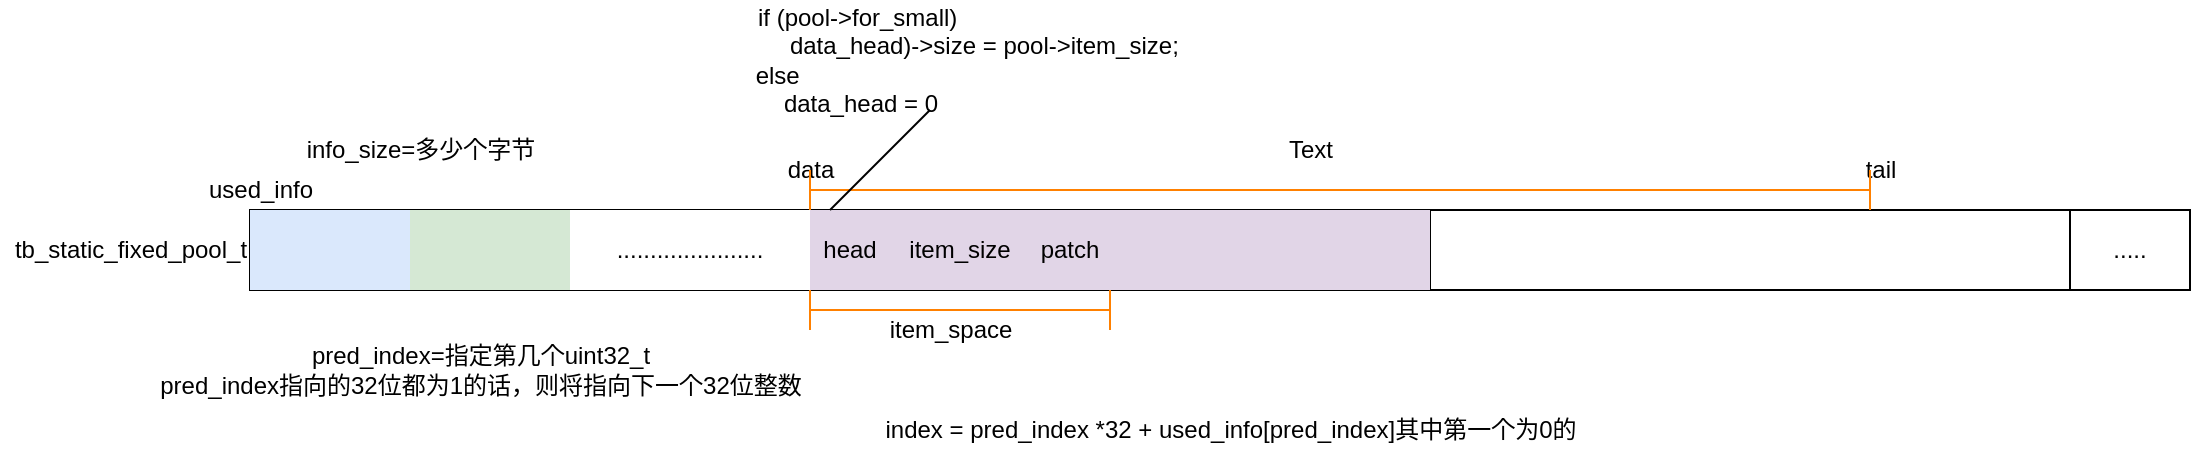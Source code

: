 <mxfile version="14.2.9" type="github">
  <diagram name="Page-1" id="9f46799a-70d6-7492-0946-bef42562c5a5">
    <mxGraphModel dx="948" dy="501" grid="1" gridSize="10" guides="1" tooltips="1" connect="1" arrows="1" fold="1" page="1" pageScale="1" pageWidth="1100" pageHeight="850" background="#ffffff" math="0" shadow="0">
      <root>
        <mxCell id="0" />
        <mxCell id="1" parent="0" />
        <mxCell id="ns0ysuGmTws9no43gIbs-89" value="" style="shape=table;html=1;whiteSpace=wrap;startSize=0;container=1;collapsible=0;childLayout=tableLayout;" vertex="1" parent="1">
          <mxGeometry x="260" y="140" width="970" height="40" as="geometry" />
        </mxCell>
        <mxCell id="ns0ysuGmTws9no43gIbs-90" value="" style="shape=partialRectangle;html=1;whiteSpace=wrap;collapsible=0;dropTarget=0;pointerEvents=0;fillColor=none;top=0;left=0;bottom=0;right=0;points=[[0,0.5],[1,0.5]];portConstraint=eastwest;" vertex="1" parent="ns0ysuGmTws9no43gIbs-89">
          <mxGeometry width="970" height="40" as="geometry" />
        </mxCell>
        <mxCell id="ns0ysuGmTws9no43gIbs-91" value="" style="shape=partialRectangle;html=1;whiteSpace=wrap;connectable=0;overflow=hidden;fillColor=#dae8fc;top=0;left=0;bottom=0;right=0;strokeColor=#6c8ebf;" vertex="1" parent="ns0ysuGmTws9no43gIbs-90">
          <mxGeometry width="20" height="40" as="geometry" />
        </mxCell>
        <mxCell id="ns0ysuGmTws9no43gIbs-92" value="" style="shape=partialRectangle;html=1;whiteSpace=wrap;connectable=0;overflow=hidden;fillColor=#dae8fc;top=0;left=0;bottom=0;right=0;strokeColor=#6c8ebf;" vertex="1" parent="ns0ysuGmTws9no43gIbs-90">
          <mxGeometry x="20" width="20" height="40" as="geometry" />
        </mxCell>
        <mxCell id="ns0ysuGmTws9no43gIbs-93" value="" style="shape=partialRectangle;html=1;whiteSpace=wrap;connectable=0;overflow=hidden;fillColor=#dae8fc;top=0;left=0;bottom=0;right=0;strokeColor=#6c8ebf;" vertex="1" parent="ns0ysuGmTws9no43gIbs-90">
          <mxGeometry x="40" width="20" height="40" as="geometry" />
        </mxCell>
        <mxCell id="ns0ysuGmTws9no43gIbs-94" value="" style="shape=partialRectangle;html=1;whiteSpace=wrap;connectable=0;overflow=hidden;fillColor=#dae8fc;top=0;left=0;bottom=0;right=0;strokeColor=#6c8ebf;" vertex="1" parent="ns0ysuGmTws9no43gIbs-90">
          <mxGeometry x="60" width="20" height="40" as="geometry" />
        </mxCell>
        <mxCell id="ns0ysuGmTws9no43gIbs-97" style="shape=partialRectangle;html=1;whiteSpace=wrap;connectable=0;overflow=hidden;fillColor=#d5e8d4;top=0;left=0;bottom=0;right=0;strokeColor=#82b366;" vertex="1" parent="ns0ysuGmTws9no43gIbs-90">
          <mxGeometry x="80" width="20" height="40" as="geometry" />
        </mxCell>
        <mxCell id="ns0ysuGmTws9no43gIbs-127" style="shape=partialRectangle;html=1;whiteSpace=wrap;connectable=0;overflow=hidden;fillColor=#d5e8d4;top=0;left=0;bottom=0;right=0;strokeColor=#82b366;" vertex="1" parent="ns0ysuGmTws9no43gIbs-90">
          <mxGeometry x="100" width="20" height="40" as="geometry" />
        </mxCell>
        <mxCell id="ns0ysuGmTws9no43gIbs-126" style="shape=partialRectangle;html=1;whiteSpace=wrap;connectable=0;overflow=hidden;fillColor=#d5e8d4;top=0;left=0;bottom=0;right=0;strokeColor=#82b366;" vertex="1" parent="ns0ysuGmTws9no43gIbs-90">
          <mxGeometry x="120" width="20" height="40" as="geometry" />
        </mxCell>
        <mxCell id="ns0ysuGmTws9no43gIbs-125" style="shape=partialRectangle;html=1;whiteSpace=wrap;connectable=0;overflow=hidden;fillColor=#d5e8d4;top=0;left=0;bottom=0;right=0;strokeColor=#82b366;" vertex="1" parent="ns0ysuGmTws9no43gIbs-90">
          <mxGeometry x="140" width="20" height="40" as="geometry" />
        </mxCell>
        <mxCell id="ns0ysuGmTws9no43gIbs-128" value="......................" style="shape=partialRectangle;html=1;whiteSpace=wrap;connectable=0;overflow=hidden;top=0;left=0;bottom=0;right=0;" vertex="1" parent="ns0ysuGmTws9no43gIbs-90">
          <mxGeometry x="160" width="120" height="40" as="geometry" />
        </mxCell>
        <mxCell id="ns0ysuGmTws9no43gIbs-95" value="head" style="shape=partialRectangle;html=1;whiteSpace=wrap;connectable=0;overflow=hidden;fillColor=#e1d5e7;top=0;left=0;bottom=0;right=0;strokeColor=#9673a6;" vertex="1" parent="ns0ysuGmTws9no43gIbs-90">
          <mxGeometry x="280" width="40" height="40" as="geometry" />
        </mxCell>
        <mxCell id="ns0ysuGmTws9no43gIbs-96" value="item_size" style="shape=partialRectangle;html=1;whiteSpace=wrap;connectable=0;overflow=hidden;fillColor=#e1d5e7;top=0;left=0;bottom=0;right=0;strokeColor=#9673a6;" vertex="1" parent="ns0ysuGmTws9no43gIbs-90">
          <mxGeometry x="320" width="70" height="40" as="geometry" />
        </mxCell>
        <mxCell id="ns0ysuGmTws9no43gIbs-148" value="patch" style="shape=partialRectangle;html=1;whiteSpace=wrap;connectable=0;overflow=hidden;fillColor=#e1d5e7;top=0;left=0;bottom=0;right=0;strokeColor=#9673a6;" vertex="1" parent="ns0ysuGmTws9no43gIbs-90">
          <mxGeometry x="390" width="40" height="40" as="geometry" />
        </mxCell>
        <mxCell id="ns0ysuGmTws9no43gIbs-159" style="shape=partialRectangle;html=1;whiteSpace=wrap;connectable=0;overflow=hidden;fillColor=#e1d5e7;top=0;left=0;bottom=0;right=0;strokeColor=#9673a6;" vertex="1" parent="ns0ysuGmTws9no43gIbs-90">
          <mxGeometry x="430" width="40" height="40" as="geometry" />
        </mxCell>
        <mxCell id="ns0ysuGmTws9no43gIbs-158" style="shape=partialRectangle;html=1;whiteSpace=wrap;connectable=0;overflow=hidden;fillColor=#e1d5e7;top=0;left=0;bottom=0;right=0;strokeColor=#9673a6;" vertex="1" parent="ns0ysuGmTws9no43gIbs-90">
          <mxGeometry x="470" width="40" height="40" as="geometry" />
        </mxCell>
        <mxCell id="ns0ysuGmTws9no43gIbs-157" style="shape=partialRectangle;html=1;whiteSpace=wrap;connectable=0;overflow=hidden;fillColor=#e1d5e7;top=0;left=0;bottom=0;right=0;strokeColor=#9673a6;" vertex="1" parent="ns0ysuGmTws9no43gIbs-90">
          <mxGeometry x="510" width="40" height="40" as="geometry" />
        </mxCell>
        <mxCell id="ns0ysuGmTws9no43gIbs-156" style="shape=partialRectangle;html=1;whiteSpace=wrap;connectable=0;overflow=hidden;fillColor=#e1d5e7;top=0;left=0;bottom=0;right=0;strokeColor=#9673a6;" vertex="1" parent="ns0ysuGmTws9no43gIbs-90">
          <mxGeometry x="550" width="40" height="40" as="geometry" />
        </mxCell>
        <mxCell id="ns0ysuGmTws9no43gIbs-146" style="shape=partialRectangle;html=1;whiteSpace=wrap;connectable=0;overflow=hidden;fillColor=none;top=0;left=0;bottom=0;right=0;" vertex="1" parent="ns0ysuGmTws9no43gIbs-90">
          <mxGeometry x="590" width="320" height="40" as="geometry" />
        </mxCell>
        <mxCell id="ns0ysuGmTws9no43gIbs-147" value="....." style="shape=partialRectangle;html=1;whiteSpace=wrap;connectable=0;overflow=hidden;fillColor=none;top=0;left=0;bottom=0;right=0;" vertex="1" parent="ns0ysuGmTws9no43gIbs-90">
          <mxGeometry x="910" width="60" height="40" as="geometry" />
        </mxCell>
        <mxCell id="ns0ysuGmTws9no43gIbs-119" value="used_info" style="text;html=1;align=center;verticalAlign=middle;resizable=0;points=[];autosize=1;" vertex="1" parent="1">
          <mxGeometry x="230" y="120" width="70" height="20" as="geometry" />
        </mxCell>
        <mxCell id="ns0ysuGmTws9no43gIbs-129" value="info_size=多少个字节" style="text;html=1;align=center;verticalAlign=middle;resizable=0;points=[];autosize=1;" vertex="1" parent="1">
          <mxGeometry x="280" y="100" width="130" height="20" as="geometry" />
        </mxCell>
        <mxCell id="ns0ysuGmTws9no43gIbs-130" value="data" style="text;html=1;align=center;verticalAlign=middle;resizable=0;points=[];autosize=1;" vertex="1" parent="1">
          <mxGeometry x="520" y="110" width="40" height="20" as="geometry" />
        </mxCell>
        <mxCell id="ns0ysuGmTws9no43gIbs-131" value="tail" style="text;html=1;align=center;verticalAlign=middle;resizable=0;points=[];autosize=1;" vertex="1" parent="1">
          <mxGeometry x="1060" y="110" width="30" height="20" as="geometry" />
        </mxCell>
        <mxCell id="ns0ysuGmTws9no43gIbs-132" value="pred_index=指定第几个uint32_t&lt;br&gt;pred_index指向的32位都为1的话，则将指向下一个32位整数" style="text;html=1;align=center;verticalAlign=middle;resizable=0;points=[];autosize=1;" vertex="1" parent="1">
          <mxGeometry x="205" y="205" width="340" height="30" as="geometry" />
        </mxCell>
        <mxCell id="ns0ysuGmTws9no43gIbs-149" value="" style="shape=crossbar;whiteSpace=wrap;html=1;rounded=1;shadow=0;glass=0;sketch=0;fillColor=none;gradientColor=none;strokeColor=#FF8000;" vertex="1" parent="1">
          <mxGeometry x="540" y="180" width="150" height="20" as="geometry" />
        </mxCell>
        <mxCell id="ns0ysuGmTws9no43gIbs-150" value="item_space" style="text;html=1;align=center;verticalAlign=middle;resizable=0;points=[];autosize=1;" vertex="1" parent="1">
          <mxGeometry x="570" y="190" width="80" height="20" as="geometry" />
        </mxCell>
        <mxCell id="ns0ysuGmTws9no43gIbs-151" value="" style="shape=crossbar;whiteSpace=wrap;html=1;rounded=1;shadow=0;glass=0;sketch=0;strokeColor=#FF8000;fillColor=none;gradientColor=none;" vertex="1" parent="1">
          <mxGeometry x="540" y="120" width="530" height="20" as="geometry" />
        </mxCell>
        <mxCell id="ns0ysuGmTws9no43gIbs-152" value="Text" style="text;html=1;align=center;verticalAlign=middle;resizable=0;points=[];autosize=1;" vertex="1" parent="1">
          <mxGeometry x="770" y="100" width="40" height="20" as="geometry" />
        </mxCell>
        <mxCell id="ns0ysuGmTws9no43gIbs-155" value="tb_static_fixed_pool_t" style="text;html=1;align=center;verticalAlign=middle;resizable=0;points=[];autosize=1;" vertex="1" parent="1">
          <mxGeometry x="135" y="150" width="130" height="20" as="geometry" />
        </mxCell>
        <mxCell id="ns0ysuGmTws9no43gIbs-161" value="index = pred_index *32 + used_info[pred_index]其中第一个为0的" style="text;html=1;align=center;verticalAlign=middle;resizable=0;points=[];autosize=1;" vertex="1" parent="1">
          <mxGeometry x="570" y="240" width="360" height="20" as="geometry" />
        </mxCell>
        <mxCell id="ns0ysuGmTws9no43gIbs-162" value="" style="endArrow=none;html=1;" edge="1" parent="1">
          <mxGeometry width="50" height="50" relative="1" as="geometry">
            <mxPoint x="550" y="140" as="sourcePoint" />
            <mxPoint x="600" y="90" as="targetPoint" />
          </mxGeometry>
        </mxCell>
        <mxCell id="ns0ysuGmTws9no43gIbs-163" value="&lt;div&gt;if (pool-&amp;gt;for_small)&amp;nbsp;&lt;/div&gt;&lt;div&gt;&amp;nbsp; &amp;nbsp; &amp;nbsp; &amp;nbsp; &amp;nbsp; &amp;nbsp; &amp;nbsp; &amp;nbsp; &amp;nbsp; &amp;nbsp; &amp;nbsp; &amp;nbsp; &amp;nbsp; &amp;nbsp; &amp;nbsp; &amp;nbsp; &amp;nbsp; &amp;nbsp; &amp;nbsp;data_head)-&amp;gt;size = pool-&amp;gt;item_size;&lt;/div&gt;&lt;div&gt;&lt;span&gt;else&amp;nbsp; &amp;nbsp; &amp;nbsp; &amp;nbsp; &amp;nbsp; &amp;nbsp; &amp;nbsp; &amp;nbsp; &amp;nbsp; &amp;nbsp; &amp;nbsp; &amp;nbsp; &amp;nbsp;&lt;/span&gt;&lt;/div&gt;&lt;div&gt;data_head = 0&lt;/div&gt;" style="text;html=1;align=center;verticalAlign=middle;resizable=0;points=[];autosize=1;" vertex="1" parent="1">
          <mxGeometry x="400" y="35" width="330" height="60" as="geometry" />
        </mxCell>
      </root>
    </mxGraphModel>
  </diagram>
</mxfile>

